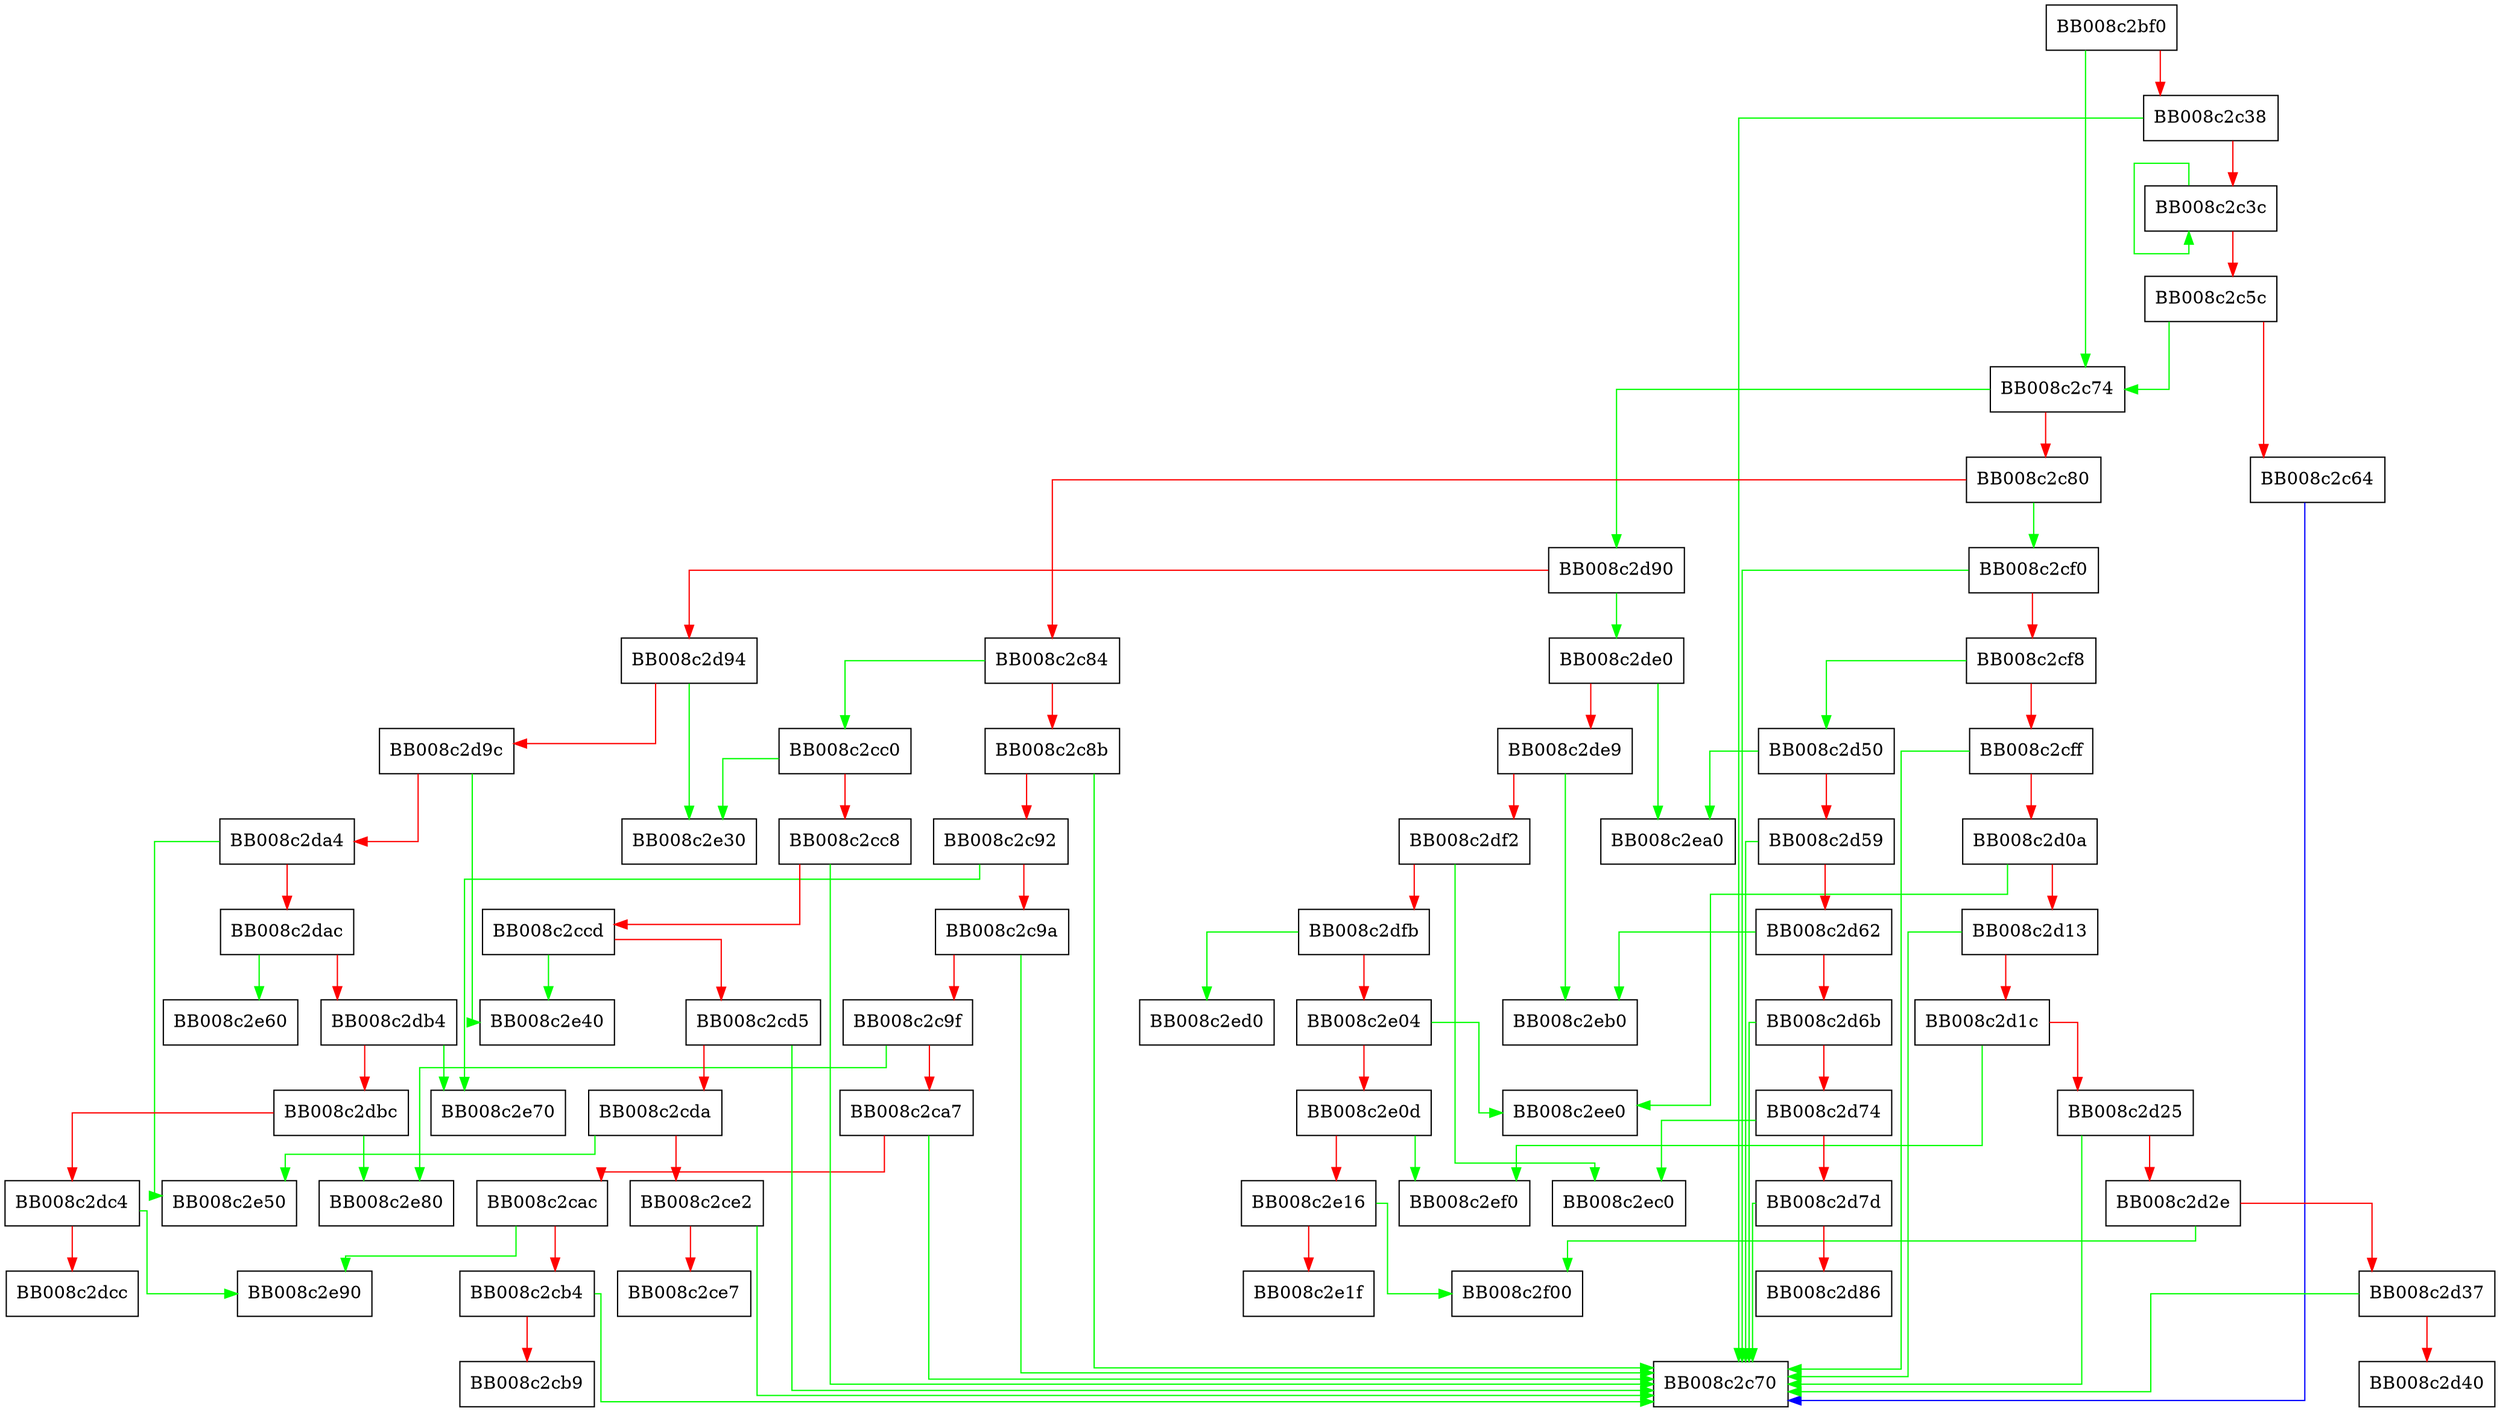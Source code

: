 digraph __strchr_sse2_no_bsf {
  node [shape="box"];
  graph [splines=ortho];
  BB008c2bf0 -> BB008c2c74 [color="green"];
  BB008c2bf0 -> BB008c2c38 [color="red"];
  BB008c2c38 -> BB008c2c70 [color="green"];
  BB008c2c38 -> BB008c2c3c [color="red"];
  BB008c2c3c -> BB008c2c3c [color="green"];
  BB008c2c3c -> BB008c2c5c [color="red"];
  BB008c2c5c -> BB008c2c74 [color="green"];
  BB008c2c5c -> BB008c2c64 [color="red"];
  BB008c2c64 -> BB008c2c70 [color="blue"];
  BB008c2c74 -> BB008c2d90 [color="green"];
  BB008c2c74 -> BB008c2c80 [color="red"];
  BB008c2c80 -> BB008c2cf0 [color="green"];
  BB008c2c80 -> BB008c2c84 [color="red"];
  BB008c2c84 -> BB008c2cc0 [color="green"];
  BB008c2c84 -> BB008c2c8b [color="red"];
  BB008c2c8b -> BB008c2c70 [color="green"];
  BB008c2c8b -> BB008c2c92 [color="red"];
  BB008c2c92 -> BB008c2e70 [color="green"];
  BB008c2c92 -> BB008c2c9a [color="red"];
  BB008c2c9a -> BB008c2c70 [color="green"];
  BB008c2c9a -> BB008c2c9f [color="red"];
  BB008c2c9f -> BB008c2e80 [color="green"];
  BB008c2c9f -> BB008c2ca7 [color="red"];
  BB008c2ca7 -> BB008c2c70 [color="green"];
  BB008c2ca7 -> BB008c2cac [color="red"];
  BB008c2cac -> BB008c2e90 [color="green"];
  BB008c2cac -> BB008c2cb4 [color="red"];
  BB008c2cb4 -> BB008c2c70 [color="green"];
  BB008c2cb4 -> BB008c2cb9 [color="red"];
  BB008c2cc0 -> BB008c2e30 [color="green"];
  BB008c2cc0 -> BB008c2cc8 [color="red"];
  BB008c2cc8 -> BB008c2c70 [color="green"];
  BB008c2cc8 -> BB008c2ccd [color="red"];
  BB008c2ccd -> BB008c2e40 [color="green"];
  BB008c2ccd -> BB008c2cd5 [color="red"];
  BB008c2cd5 -> BB008c2c70 [color="green"];
  BB008c2cd5 -> BB008c2cda [color="red"];
  BB008c2cda -> BB008c2e50 [color="green"];
  BB008c2cda -> BB008c2ce2 [color="red"];
  BB008c2ce2 -> BB008c2c70 [color="green"];
  BB008c2ce2 -> BB008c2ce7 [color="red"];
  BB008c2cf0 -> BB008c2c70 [color="green"];
  BB008c2cf0 -> BB008c2cf8 [color="red"];
  BB008c2cf8 -> BB008c2d50 [color="green"];
  BB008c2cf8 -> BB008c2cff [color="red"];
  BB008c2cff -> BB008c2c70 [color="green"];
  BB008c2cff -> BB008c2d0a [color="red"];
  BB008c2d0a -> BB008c2ee0 [color="green"];
  BB008c2d0a -> BB008c2d13 [color="red"];
  BB008c2d13 -> BB008c2c70 [color="green"];
  BB008c2d13 -> BB008c2d1c [color="red"];
  BB008c2d1c -> BB008c2ef0 [color="green"];
  BB008c2d1c -> BB008c2d25 [color="red"];
  BB008c2d25 -> BB008c2c70 [color="green"];
  BB008c2d25 -> BB008c2d2e [color="red"];
  BB008c2d2e -> BB008c2f00 [color="green"];
  BB008c2d2e -> BB008c2d37 [color="red"];
  BB008c2d37 -> BB008c2c70 [color="green"];
  BB008c2d37 -> BB008c2d40 [color="red"];
  BB008c2d50 -> BB008c2ea0 [color="green"];
  BB008c2d50 -> BB008c2d59 [color="red"];
  BB008c2d59 -> BB008c2c70 [color="green"];
  BB008c2d59 -> BB008c2d62 [color="red"];
  BB008c2d62 -> BB008c2eb0 [color="green"];
  BB008c2d62 -> BB008c2d6b [color="red"];
  BB008c2d6b -> BB008c2c70 [color="green"];
  BB008c2d6b -> BB008c2d74 [color="red"];
  BB008c2d74 -> BB008c2ec0 [color="green"];
  BB008c2d74 -> BB008c2d7d [color="red"];
  BB008c2d7d -> BB008c2c70 [color="green"];
  BB008c2d7d -> BB008c2d86 [color="red"];
  BB008c2d90 -> BB008c2de0 [color="green"];
  BB008c2d90 -> BB008c2d94 [color="red"];
  BB008c2d94 -> BB008c2e30 [color="green"];
  BB008c2d94 -> BB008c2d9c [color="red"];
  BB008c2d9c -> BB008c2e40 [color="green"];
  BB008c2d9c -> BB008c2da4 [color="red"];
  BB008c2da4 -> BB008c2e50 [color="green"];
  BB008c2da4 -> BB008c2dac [color="red"];
  BB008c2dac -> BB008c2e60 [color="green"];
  BB008c2dac -> BB008c2db4 [color="red"];
  BB008c2db4 -> BB008c2e70 [color="green"];
  BB008c2db4 -> BB008c2dbc [color="red"];
  BB008c2dbc -> BB008c2e80 [color="green"];
  BB008c2dbc -> BB008c2dc4 [color="red"];
  BB008c2dc4 -> BB008c2e90 [color="green"];
  BB008c2dc4 -> BB008c2dcc [color="red"];
  BB008c2de0 -> BB008c2ea0 [color="green"];
  BB008c2de0 -> BB008c2de9 [color="red"];
  BB008c2de9 -> BB008c2eb0 [color="green"];
  BB008c2de9 -> BB008c2df2 [color="red"];
  BB008c2df2 -> BB008c2ec0 [color="green"];
  BB008c2df2 -> BB008c2dfb [color="red"];
  BB008c2dfb -> BB008c2ed0 [color="green"];
  BB008c2dfb -> BB008c2e04 [color="red"];
  BB008c2e04 -> BB008c2ee0 [color="green"];
  BB008c2e04 -> BB008c2e0d [color="red"];
  BB008c2e0d -> BB008c2ef0 [color="green"];
  BB008c2e0d -> BB008c2e16 [color="red"];
  BB008c2e16 -> BB008c2f00 [color="green"];
  BB008c2e16 -> BB008c2e1f [color="red"];
}